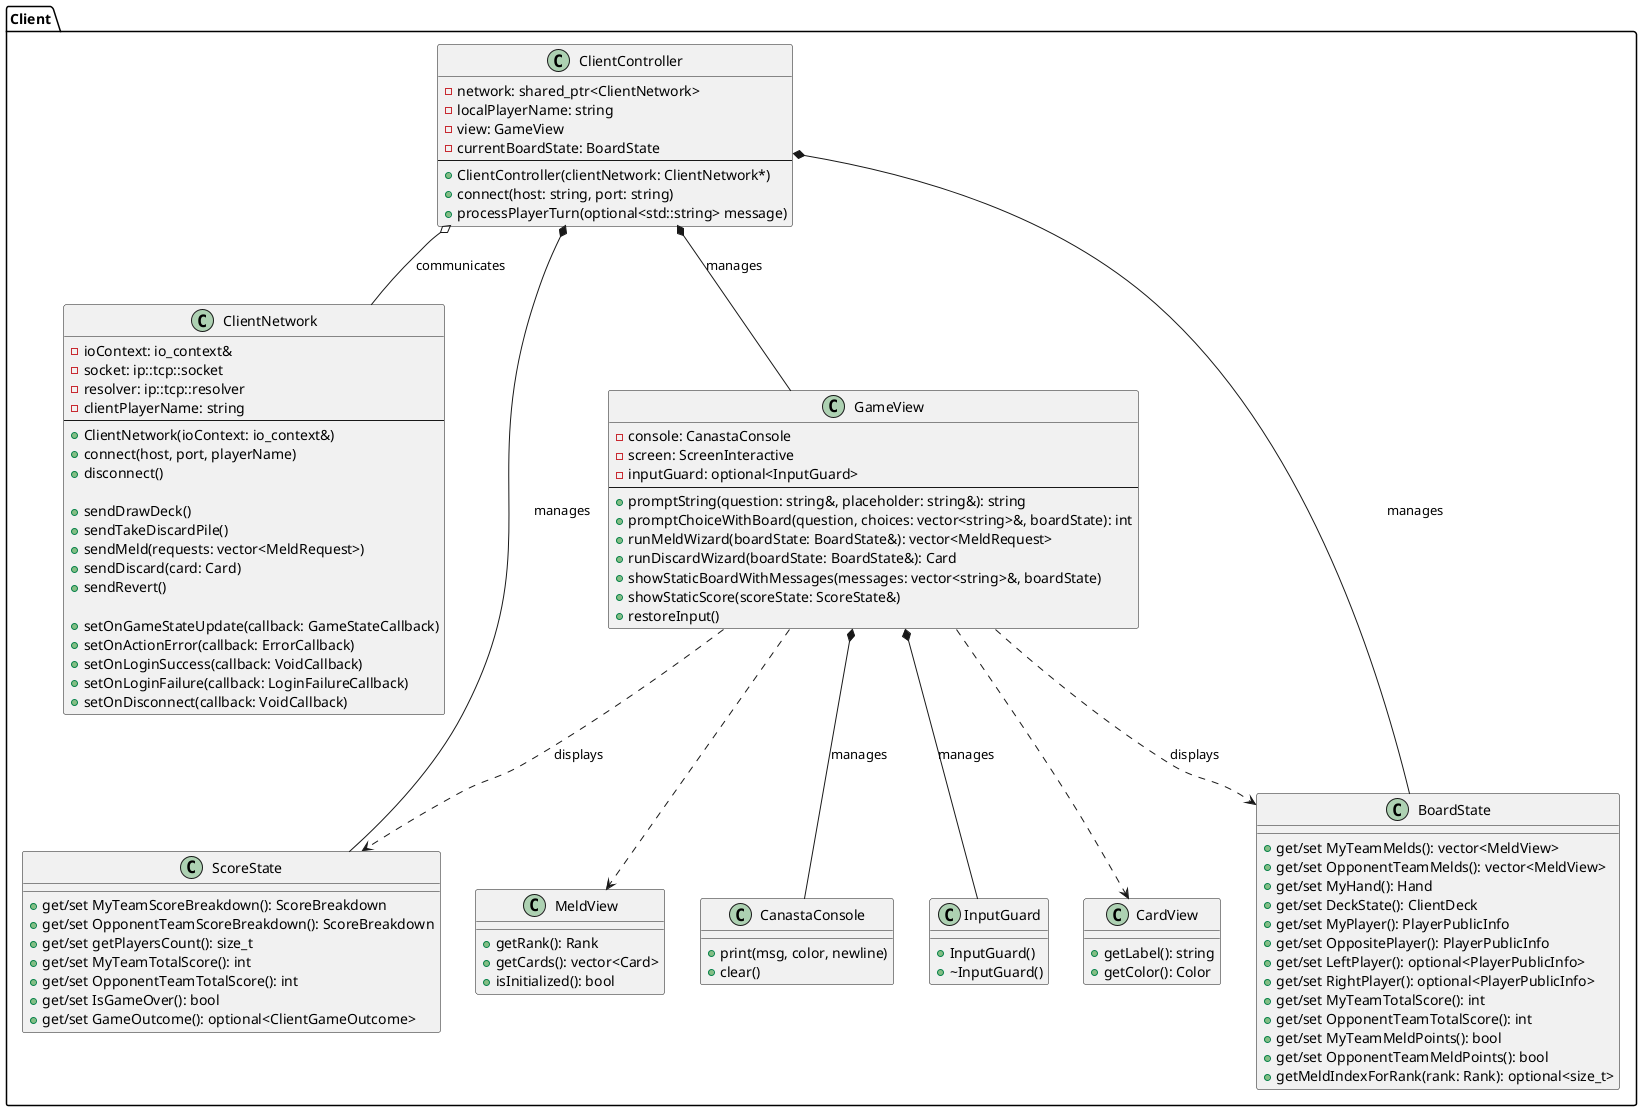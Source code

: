 @startuml ClientDiagram
package "Client" {

    class CanastaConsole {
        + print(msg, color, newline)
        + clear()
    }

    class InputGuard {
        + InputGuard()
        + ~InputGuard()
    }

    class ClientNetwork {
        - ioContext: io_context&
        - socket: ip::tcp::socket
        - resolver: ip::tcp::resolver
        - clientPlayerName: string
        --
        + ClientNetwork(ioContext: io_context&)
        + connect(host, port, playerName)
        + disconnect()

        + sendDrawDeck()
        + sendTakeDiscardPile()
        + sendMeld(requests: vector<MeldRequest>)
        + sendDiscard(card: Card)
        + sendRevert()

        + setOnGameStateUpdate(callback: GameStateCallback)
        + setOnActionError(callback: ErrorCallback)
        + setOnLoginSuccess(callback: VoidCallback)
        + setOnLoginFailure(callback: LoginFailureCallback)
        + setOnDisconnect(callback: VoidCallback)
    }
    class ClientController {
        - network: shared_ptr<ClientNetwork>
        - localPlayerName: string
        - view: GameView
        - currentBoardState: BoardState
        --
        + ClientController(clientNetwork: ClientNetwork*)
        + connect(host: string, port: string)
        + processPlayerTurn(optional<std::string> message)
    }

    class CardView{
        + getLabel(): string
        + getColor(): Color
    }

    class MeldView{
        + getRank(): Rank
        + getCards(): vector<Card>
        + isInitialized(): bool
    }

    class BoardState {
        + get/set MyTeamMelds(): vector<MeldView>
        + get/set OpponentTeamMelds(): vector<MeldView>
        + get/set MyHand(): Hand
        + get/set DeckState(): ClientDeck
        + get/set MyPlayer(): PlayerPublicInfo
        + get/set OppositePlayer(): PlayerPublicInfo
        + get/set LeftPlayer(): optional<PlayerPublicInfo>
        + get/set RightPlayer(): optional<PlayerPublicInfo>
        + get/set MyTeamTotalScore(): int
        + get/set OpponentTeamTotalScore(): int
        + get/set MyTeamMeldPoints(): bool
        + get/set OpponentTeamMeldPoints(): bool
        + getMeldIndexForRank(rank: Rank): optional<size_t>
    }

    class ScoreState {
        + get/set MyTeamScoreBreakdown(): ScoreBreakdown
        + get/set OpponentTeamScoreBreakdown(): ScoreBreakdown
        + get/set getPlayersCount(): size_t
        + get/set MyTeamTotalScore(): int
        + get/set OpponentTeamTotalScore(): int
        + get/set IsGameOver(): bool
        + get/set GameOutcome(): optional<ClientGameOutcome>    
    }

    ClientController o-- ClientNetwork : communicates
    ClientController *-- BoardState : manages
    ClientController *-- ScoreState : manages

    class GameView {
        - console: CanastaConsole
        - screen: ScreenInteractive
        - inputGuard: optional<InputGuard>
        --
        + promptString(question: string&, placeholder: string&): string
        + promptChoiceWithBoard(question, choices: vector<string>&, boardState): int
        + runMeldWizard(boardState: BoardState&): vector<MeldRequest>
        + runDiscardWizard(boardState: BoardState&): Card
        + showStaticBoardWithMessages(messages: vector<string>&, boardState)
        + showStaticScore(scoreState: ScoreState&)
        + restoreInput()
    }

    ClientController *-- GameView : manages
    GameView ..> BoardState : displays
    GameView ..> ScoreState : displays
    GameView *-- CanastaConsole : manages
    GameView *-- InputGuard : manages
    GameView ..> CardView
    GameView ..> MeldView
}
@enduml
